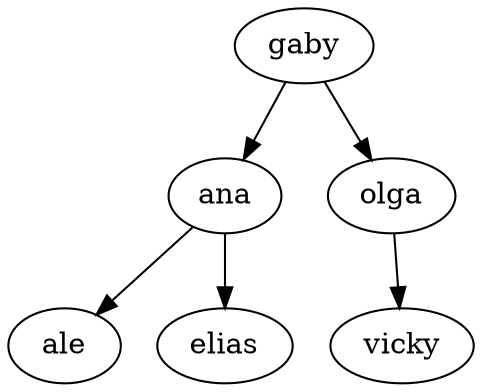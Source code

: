 digraph g{
"gaby" -> "ana";
"gaby" -> "olga";
"ana" -> "ale";
"ana" -> "elias";
"olga" -> "vicky";

}